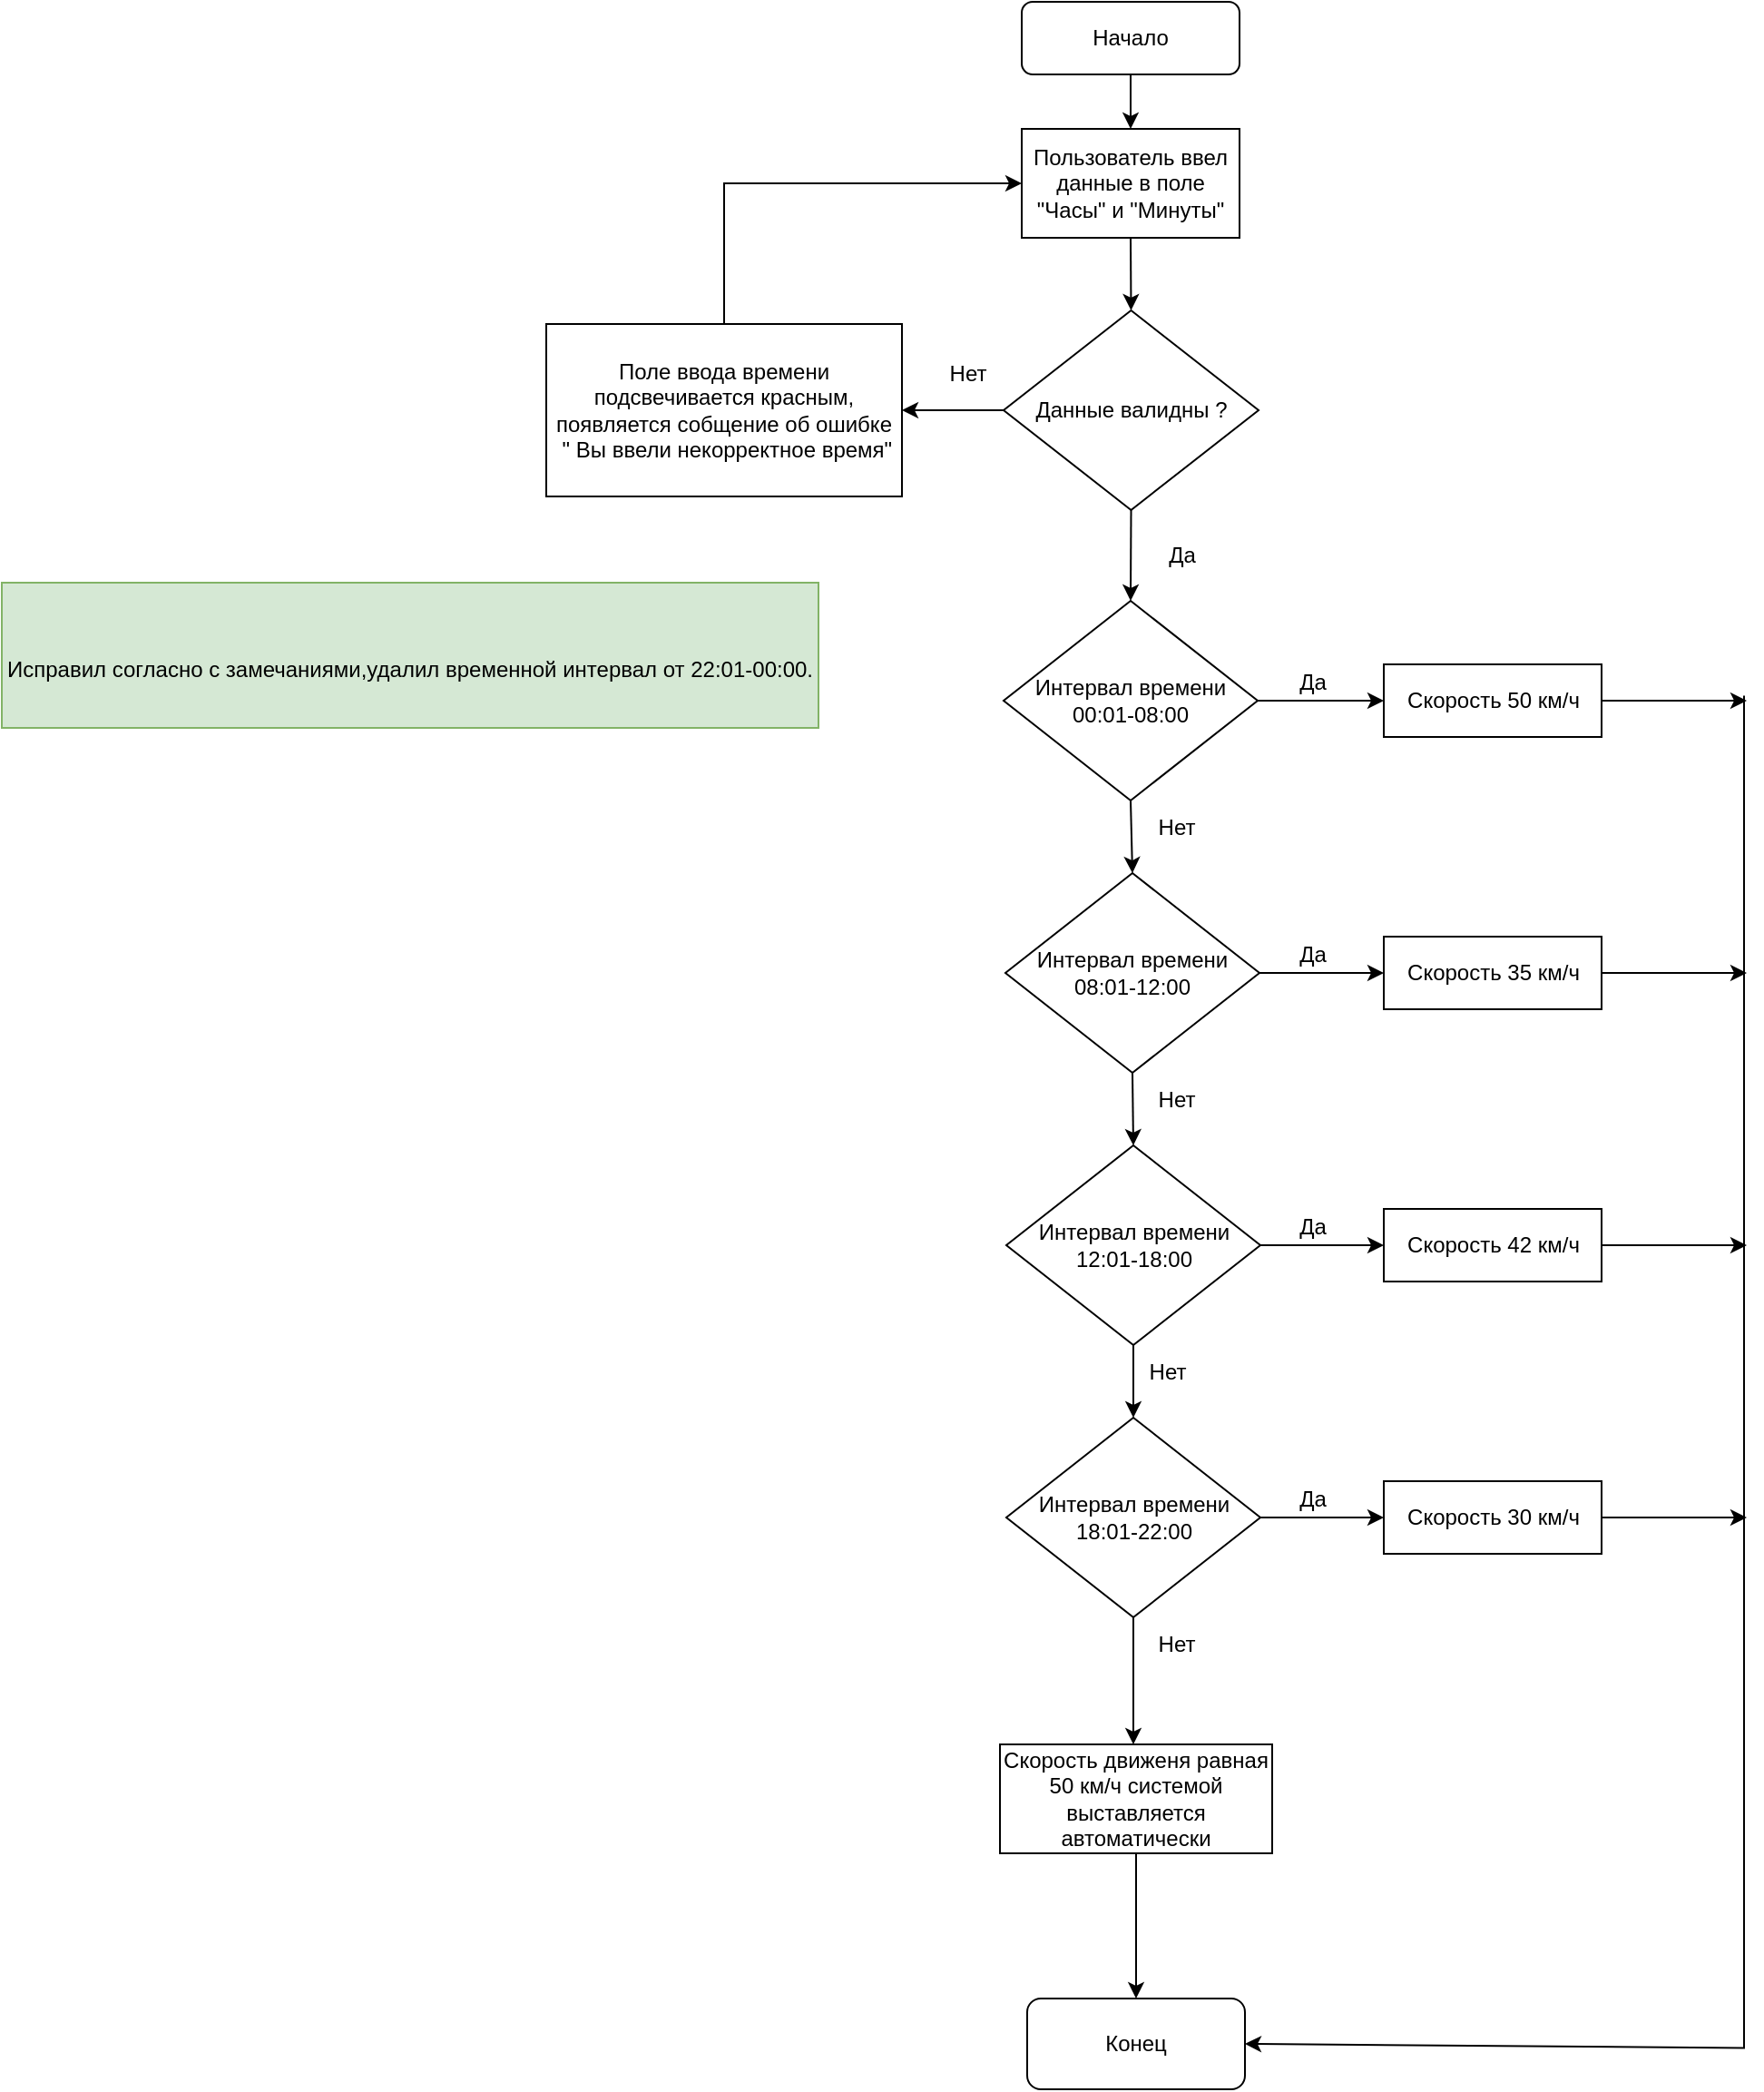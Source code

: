 <mxfile version="22.0.3" type="device">
  <diagram id="rRmtudpdEV8kB-wlNoaQ" name="Page-1">
    <mxGraphModel dx="1418" dy="2482" grid="1" gridSize="10" guides="1" tooltips="1" connect="1" arrows="1" fold="1" page="1" pageScale="1" pageWidth="1169" pageHeight="1654" math="0" shadow="0">
      <root>
        <mxCell id="0" />
        <mxCell id="1" parent="0" />
        <mxCell id="tulF2AGn9xkQMnw531Gr-1" value="Начало" style="rounded=1;whiteSpace=wrap;html=1;" parent="1" vertex="1">
          <mxGeometry x="572" y="-1620" width="120" height="40" as="geometry" />
        </mxCell>
        <mxCell id="tulF2AGn9xkQMnw531Gr-2" value="Конец" style="rounded=1;whiteSpace=wrap;html=1;" parent="1" vertex="1">
          <mxGeometry x="575" y="-520" width="120" height="50" as="geometry" />
        </mxCell>
        <mxCell id="tulF2AGn9xkQMnw531Gr-3" value="Интервал времени 00:01-08:00&lt;span id=&quot;docs-internal-guid-c8c13e67-7fff-5ebe-985f-e387cd297909&quot;&gt;&lt;/span&gt;&lt;span id=&quot;docs-internal-guid-c8c13e67-7fff-5ebe-985f-e387cd297909&quot;&gt;&lt;/span&gt;&lt;span id=&quot;docs-internal-guid-c8c13e67-7fff-5ebe-985f-e387cd297909&quot;&gt;&lt;/span&gt;&lt;span id=&quot;docs-internal-guid-c8c13e67-7fff-5ebe-985f-e387cd297909&quot;&gt;&lt;/span&gt;&lt;span id=&quot;docs-internal-guid-c8c13e67-7fff-5ebe-985f-e387cd297909&quot;&gt;&lt;/span&gt;&lt;span id=&quot;docs-internal-guid-c8c13e67-7fff-5ebe-985f-e387cd297909&quot;&gt;&lt;/span&gt;" style="rhombus;whiteSpace=wrap;html=1;" parent="1" vertex="1">
          <mxGeometry x="562" y="-1290" width="140" height="110" as="geometry" />
        </mxCell>
        <mxCell id="NY18Pyyiv85RpVjz19RC-2" style="edgeStyle=orthogonalEdgeStyle;rounded=0;orthogonalLoop=1;jettySize=auto;html=1;exitX=0.5;exitY=1;exitDx=0;exitDy=0;" parent="1" edge="1">
          <mxGeometry relative="1" as="geometry">
            <mxPoint x="641.5" y="-1265" as="sourcePoint" />
            <mxPoint x="641.5" y="-1265" as="targetPoint" />
          </mxGeometry>
        </mxCell>
        <mxCell id="NY18Pyyiv85RpVjz19RC-7" value="" style="endArrow=classic;html=1;rounded=0;exitX=0.5;exitY=1;exitDx=0;exitDy=0;" parent="1" source="tulF2AGn9xkQMnw531Gr-3" edge="1">
          <mxGeometry width="50" height="50" relative="1" as="geometry">
            <mxPoint x="482" y="-1120" as="sourcePoint" />
            <mxPoint x="631.841" y="-1179.564" as="targetPoint" />
          </mxGeometry>
        </mxCell>
        <mxCell id="NY18Pyyiv85RpVjz19RC-14" value="" style="endArrow=classic;html=1;rounded=0;exitX=1;exitY=0.5;exitDx=0;exitDy=0;entryX=0;entryY=0.5;entryDx=0;entryDy=0;" parent="1" source="tulF2AGn9xkQMnw531Gr-3" target="NY18Pyyiv85RpVjz19RC-49" edge="1">
          <mxGeometry width="50" height="50" relative="1" as="geometry">
            <mxPoint x="732" y="-1210" as="sourcePoint" />
            <mxPoint x="772" y="-1235" as="targetPoint" />
          </mxGeometry>
        </mxCell>
        <mxCell id="NY18Pyyiv85RpVjz19RC-15" value="Да" style="text;html=1;align=center;verticalAlign=middle;resizable=0;points=[];autosize=1;strokeColor=none;fillColor=none;" parent="1" vertex="1">
          <mxGeometry x="712" y="-1260" width="40" height="30" as="geometry" />
        </mxCell>
        <mxCell id="NY18Pyyiv85RpVjz19RC-27" value="Нет" style="text;html=1;align=center;verticalAlign=middle;resizable=0;points=[];autosize=1;strokeColor=none;fillColor=none;" parent="1" vertex="1">
          <mxGeometry x="636.5" y="-1180" width="40" height="30" as="geometry" />
        </mxCell>
        <mxCell id="NY18Pyyiv85RpVjz19RC-31" value="Нет" style="text;html=1;align=center;verticalAlign=middle;resizable=0;points=[];autosize=1;strokeColor=none;fillColor=none;" parent="1" vertex="1">
          <mxGeometry x="636.5" y="-1030" width="40" height="30" as="geometry" />
        </mxCell>
        <mxCell id="NY18Pyyiv85RpVjz19RC-34" value="Нет" style="text;html=1;align=center;verticalAlign=middle;resizable=0;points=[];autosize=1;strokeColor=none;fillColor=none;" parent="1" vertex="1">
          <mxGeometry x="631.5" y="-880" width="40" height="30" as="geometry" />
        </mxCell>
        <mxCell id="NY18Pyyiv85RpVjz19RC-35" value="Интервал времени 08:01-12:00&lt;span id=&quot;docs-internal-guid-c8c13e67-7fff-5ebe-985f-e387cd297909&quot;&gt;&lt;/span&gt;&lt;span id=&quot;docs-internal-guid-c8c13e67-7fff-5ebe-985f-e387cd297909&quot;&gt;&lt;/span&gt;&lt;span id=&quot;docs-internal-guid-c8c13e67-7fff-5ebe-985f-e387cd297909&quot;&gt;&lt;/span&gt;&lt;span id=&quot;docs-internal-guid-c8c13e67-7fff-5ebe-985f-e387cd297909&quot;&gt;&lt;/span&gt;&lt;span id=&quot;docs-internal-guid-c8c13e67-7fff-5ebe-985f-e387cd297909&quot;&gt;&lt;/span&gt;&lt;span id=&quot;docs-internal-guid-c8c13e67-7fff-5ebe-985f-e387cd297909&quot;&gt;&lt;/span&gt;" style="rhombus;whiteSpace=wrap;html=1;" parent="1" vertex="1">
          <mxGeometry x="563" y="-1140" width="140" height="110" as="geometry" />
        </mxCell>
        <mxCell id="NY18Pyyiv85RpVjz19RC-36" value="Интервал времени 12:01-18:00&lt;span id=&quot;docs-internal-guid-c8c13e67-7fff-5ebe-985f-e387cd297909&quot;&gt;&lt;/span&gt;&lt;span id=&quot;docs-internal-guid-c8c13e67-7fff-5ebe-985f-e387cd297909&quot;&gt;&lt;/span&gt;&lt;span id=&quot;docs-internal-guid-c8c13e67-7fff-5ebe-985f-e387cd297909&quot;&gt;&lt;/span&gt;&lt;span id=&quot;docs-internal-guid-c8c13e67-7fff-5ebe-985f-e387cd297909&quot;&gt;&lt;/span&gt;&lt;span id=&quot;docs-internal-guid-c8c13e67-7fff-5ebe-985f-e387cd297909&quot;&gt;&lt;/span&gt;&lt;span id=&quot;docs-internal-guid-c8c13e67-7fff-5ebe-985f-e387cd297909&quot;&gt;&lt;/span&gt;" style="rhombus;whiteSpace=wrap;html=1;" parent="1" vertex="1">
          <mxGeometry x="563.5" y="-990" width="140" height="110" as="geometry" />
        </mxCell>
        <mxCell id="NY18Pyyiv85RpVjz19RC-37" value="Интервал времени 18:01-22:00&lt;span id=&quot;docs-internal-guid-c8c13e67-7fff-5ebe-985f-e387cd297909&quot;&gt;&lt;/span&gt;&lt;span id=&quot;docs-internal-guid-c8c13e67-7fff-5ebe-985f-e387cd297909&quot;&gt;&lt;/span&gt;&lt;span id=&quot;docs-internal-guid-c8c13e67-7fff-5ebe-985f-e387cd297909&quot;&gt;&lt;/span&gt;&lt;span id=&quot;docs-internal-guid-c8c13e67-7fff-5ebe-985f-e387cd297909&quot;&gt;&lt;/span&gt;&lt;span id=&quot;docs-internal-guid-c8c13e67-7fff-5ebe-985f-e387cd297909&quot;&gt;&lt;/span&gt;&lt;span id=&quot;docs-internal-guid-c8c13e67-7fff-5ebe-985f-e387cd297909&quot;&gt;&lt;/span&gt;" style="rhombus;whiteSpace=wrap;html=1;" parent="1" vertex="1">
          <mxGeometry x="563.5" y="-840" width="140" height="110" as="geometry" />
        </mxCell>
        <mxCell id="NY18Pyyiv85RpVjz19RC-38" value="" style="endArrow=classic;html=1;rounded=0;exitX=0.5;exitY=1;exitDx=0;exitDy=0;entryX=0.5;entryY=0;entryDx=0;entryDy=0;" parent="1" source="tulF2AGn9xkQMnw531Gr-3" target="NY18Pyyiv85RpVjz19RC-35" edge="1">
          <mxGeometry width="50" height="50" relative="1" as="geometry">
            <mxPoint x="682" y="-1140" as="sourcePoint" />
            <mxPoint x="732" y="-1190" as="targetPoint" />
          </mxGeometry>
        </mxCell>
        <mxCell id="NY18Pyyiv85RpVjz19RC-39" value="" style="endArrow=classic;html=1;rounded=0;exitX=0.5;exitY=1;exitDx=0;exitDy=0;entryX=0.5;entryY=0;entryDx=0;entryDy=0;" parent="1" source="NY18Pyyiv85RpVjz19RC-35" target="NY18Pyyiv85RpVjz19RC-36" edge="1">
          <mxGeometry width="50" height="50" relative="1" as="geometry">
            <mxPoint x="592" y="-950" as="sourcePoint" />
            <mxPoint x="632" y="-990" as="targetPoint" />
          </mxGeometry>
        </mxCell>
        <mxCell id="NY18Pyyiv85RpVjz19RC-40" value="" style="endArrow=classic;html=1;rounded=0;exitX=0.5;exitY=1;exitDx=0;exitDy=0;entryX=0.5;entryY=0;entryDx=0;entryDy=0;" parent="1" source="NY18Pyyiv85RpVjz19RC-36" target="NY18Pyyiv85RpVjz19RC-37" edge="1">
          <mxGeometry width="50" height="50" relative="1" as="geometry">
            <mxPoint x="722" y="-870" as="sourcePoint" />
            <mxPoint x="772" y="-920" as="targetPoint" />
          </mxGeometry>
        </mxCell>
        <mxCell id="NY18Pyyiv85RpVjz19RC-42" value="Нет" style="text;html=1;align=center;verticalAlign=middle;resizable=0;points=[];autosize=1;strokeColor=none;fillColor=none;" parent="1" vertex="1">
          <mxGeometry x="636.5" y="-730" width="40" height="30" as="geometry" />
        </mxCell>
        <mxCell id="NY18Pyyiv85RpVjz19RC-43" value="" style="endArrow=classic;html=1;rounded=0;exitX=0.5;exitY=1;exitDx=0;exitDy=0;entryX=0.49;entryY=0;entryDx=0;entryDy=0;entryPerimeter=0;" parent="1" source="NY18Pyyiv85RpVjz19RC-37" target="3pQPG_NT8tzMiYnMXHMo-1" edge="1">
          <mxGeometry width="50" height="50" relative="1" as="geometry">
            <mxPoint x="512" y="-660" as="sourcePoint" />
            <mxPoint x="633.5" y="-665" as="targetPoint" />
          </mxGeometry>
        </mxCell>
        <mxCell id="NY18Pyyiv85RpVjz19RC-47" value="" style="endArrow=classic;html=1;rounded=0;exitX=1;exitY=0.5;exitDx=0;exitDy=0;entryX=0;entryY=0.5;entryDx=0;entryDy=0;" parent="1" source="NY18Pyyiv85RpVjz19RC-35" target="NY18Pyyiv85RpVjz19RC-51" edge="1">
          <mxGeometry width="50" height="50" relative="1" as="geometry">
            <mxPoint x="751.5" y="-1120" as="sourcePoint" />
            <mxPoint x="771.5" y="-1085" as="targetPoint" />
          </mxGeometry>
        </mxCell>
        <mxCell id="NY18Pyyiv85RpVjz19RC-48" value="Да" style="text;html=1;align=center;verticalAlign=middle;resizable=0;points=[];autosize=1;strokeColor=none;fillColor=none;" parent="1" vertex="1">
          <mxGeometry x="712" y="-1110" width="40" height="30" as="geometry" />
        </mxCell>
        <mxCell id="NY18Pyyiv85RpVjz19RC-49" value="Скорость 50 км/ч" style="rounded=0;whiteSpace=wrap;html=1;" parent="1" vertex="1">
          <mxGeometry x="771.5" y="-1255" width="120" height="40" as="geometry" />
        </mxCell>
        <mxCell id="NY18Pyyiv85RpVjz19RC-51" value="Скорость 35 км/ч" style="rounded=0;whiteSpace=wrap;html=1;" parent="1" vertex="1">
          <mxGeometry x="771.5" y="-1105" width="120" height="40" as="geometry" />
        </mxCell>
        <mxCell id="NY18Pyyiv85RpVjz19RC-52" value="" style="endArrow=classic;html=1;rounded=0;exitX=1;exitY=0.5;exitDx=0;exitDy=0;entryX=0;entryY=0.5;entryDx=0;entryDy=0;" parent="1" source="NY18Pyyiv85RpVjz19RC-36" target="NY18Pyyiv85RpVjz19RC-54" edge="1">
          <mxGeometry width="50" height="50" relative="1" as="geometry">
            <mxPoint x="712" y="-935.5" as="sourcePoint" />
            <mxPoint x="771.5" y="-935" as="targetPoint" />
          </mxGeometry>
        </mxCell>
        <mxCell id="NY18Pyyiv85RpVjz19RC-53" value="Да" style="text;html=1;align=center;verticalAlign=middle;resizable=0;points=[];autosize=1;strokeColor=none;fillColor=none;" parent="1" vertex="1">
          <mxGeometry x="712" y="-960" width="40" height="30" as="geometry" />
        </mxCell>
        <mxCell id="NY18Pyyiv85RpVjz19RC-54" value="Скорость 42 км/ч" style="rounded=0;whiteSpace=wrap;html=1;" parent="1" vertex="1">
          <mxGeometry x="771.5" y="-955" width="120" height="40" as="geometry" />
        </mxCell>
        <mxCell id="NY18Pyyiv85RpVjz19RC-56" value="Скорость 30 км/ч" style="rounded=0;whiteSpace=wrap;html=1;" parent="1" vertex="1">
          <mxGeometry x="771.5" y="-805" width="120" height="40" as="geometry" />
        </mxCell>
        <mxCell id="NY18Pyyiv85RpVjz19RC-57" value="" style="endArrow=classic;html=1;rounded=0;exitX=1;exitY=0.5;exitDx=0;exitDy=0;entryX=0;entryY=0.5;entryDx=0;entryDy=0;" parent="1" source="NY18Pyyiv85RpVjz19RC-37" target="NY18Pyyiv85RpVjz19RC-56" edge="1">
          <mxGeometry width="50" height="50" relative="1" as="geometry">
            <mxPoint x="713.5" y="-785.5" as="sourcePoint" />
            <mxPoint x="751.5" y="-785" as="targetPoint" />
          </mxGeometry>
        </mxCell>
        <mxCell id="NY18Pyyiv85RpVjz19RC-61" value="Да" style="text;html=1;align=center;verticalAlign=middle;resizable=0;points=[];autosize=1;strokeColor=none;fillColor=none;" parent="1" vertex="1">
          <mxGeometry x="712" y="-810" width="40" height="30" as="geometry" />
        </mxCell>
        <mxCell id="NY18Pyyiv85RpVjz19RC-71" value="" style="endArrow=classic;html=1;rounded=0;exitX=1;exitY=0.5;exitDx=0;exitDy=0;" parent="1" source="NY18Pyyiv85RpVjz19RC-49" edge="1">
          <mxGeometry width="50" height="50" relative="1" as="geometry">
            <mxPoint x="941.5" y="-1200" as="sourcePoint" />
            <mxPoint x="971.5" y="-1235" as="targetPoint" />
          </mxGeometry>
        </mxCell>
        <mxCell id="NY18Pyyiv85RpVjz19RC-72" value="" style="endArrow=classic;html=1;rounded=0;exitX=1;exitY=0.5;exitDx=0;exitDy=0;" parent="1" source="NY18Pyyiv85RpVjz19RC-51" edge="1">
          <mxGeometry width="50" height="50" relative="1" as="geometry">
            <mxPoint x="951.5" y="-1120" as="sourcePoint" />
            <mxPoint x="971.5" y="-1085" as="targetPoint" />
          </mxGeometry>
        </mxCell>
        <mxCell id="NY18Pyyiv85RpVjz19RC-73" value="" style="endArrow=classic;html=1;rounded=0;exitX=1;exitY=0.5;exitDx=0;exitDy=0;" parent="1" source="NY18Pyyiv85RpVjz19RC-54" edge="1">
          <mxGeometry width="50" height="50" relative="1" as="geometry">
            <mxPoint x="981.5" y="-920" as="sourcePoint" />
            <mxPoint x="971.5" y="-935" as="targetPoint" />
          </mxGeometry>
        </mxCell>
        <mxCell id="NY18Pyyiv85RpVjz19RC-74" value="" style="endArrow=classic;html=1;rounded=0;exitX=1;exitY=0.5;exitDx=0;exitDy=0;" parent="1" source="NY18Pyyiv85RpVjz19RC-56" edge="1">
          <mxGeometry width="50" height="50" relative="1" as="geometry">
            <mxPoint x="901.5" y="-785.5" as="sourcePoint" />
            <mxPoint x="971.5" y="-785" as="targetPoint" />
          </mxGeometry>
        </mxCell>
        <mxCell id="NY18Pyyiv85RpVjz19RC-76" value="" style="endArrow=classic;html=1;rounded=0;entryX=1;entryY=0.5;entryDx=0;entryDy=0;" parent="1" target="tulF2AGn9xkQMnw531Gr-2" edge="1">
          <mxGeometry width="50" height="50" relative="1" as="geometry">
            <mxPoint x="970" y="-1237.75" as="sourcePoint" />
            <mxPoint x="775.5" y="-492.25" as="targetPoint" />
            <Array as="points">
              <mxPoint x="970" y="-1207.75" />
              <mxPoint x="970" y="-492.75" />
            </Array>
          </mxGeometry>
        </mxCell>
        <mxCell id="_tToh8vuLwHnjNAhhlxJ-4" value="Пользователь ввел данные в поле &quot;Часы&quot; и &quot;Минуты&quot;" style="rounded=0;whiteSpace=wrap;html=1;" parent="1" vertex="1">
          <mxGeometry x="572" y="-1550" width="120" height="60" as="geometry" />
        </mxCell>
        <mxCell id="_tToh8vuLwHnjNAhhlxJ-5" value="" style="endArrow=classic;html=1;rounded=0;exitX=0.5;exitY=1;exitDx=0;exitDy=0;" parent="1" source="tulF2AGn9xkQMnw531Gr-1" target="_tToh8vuLwHnjNAhhlxJ-4" edge="1">
          <mxGeometry width="50" height="50" relative="1" as="geometry">
            <mxPoint x="491.75" y="-1410" as="sourcePoint" />
            <mxPoint x="541.75" y="-1460" as="targetPoint" />
          </mxGeometry>
        </mxCell>
        <mxCell id="_tToh8vuLwHnjNAhhlxJ-6" value="Данные валидны ?" style="rhombus;whiteSpace=wrap;html=1;" parent="1" vertex="1">
          <mxGeometry x="562" y="-1450" width="140.5" height="110" as="geometry" />
        </mxCell>
        <mxCell id="_tToh8vuLwHnjNAhhlxJ-7" value="" style="endArrow=classic;html=1;rounded=0;exitX=0.5;exitY=1;exitDx=0;exitDy=0;entryX=0.5;entryY=0;entryDx=0;entryDy=0;" parent="1" source="_tToh8vuLwHnjNAhhlxJ-4" target="_tToh8vuLwHnjNAhhlxJ-6" edge="1">
          <mxGeometry width="50" height="50" relative="1" as="geometry">
            <mxPoint x="391.75" y="-1360" as="sourcePoint" />
            <mxPoint x="632" y="-1460" as="targetPoint" />
          </mxGeometry>
        </mxCell>
        <mxCell id="_tToh8vuLwHnjNAhhlxJ-10" value="Да" style="text;html=1;align=center;verticalAlign=middle;resizable=0;points=[];autosize=1;strokeColor=none;fillColor=none;" parent="1" vertex="1">
          <mxGeometry x="640" y="-1330" width="40" height="30" as="geometry" />
        </mxCell>
        <mxCell id="_tToh8vuLwHnjNAhhlxJ-11" value="Поле ввода времени подсвечивается красным, появляется собщение об ошибке&lt;br&gt;&amp;nbsp;&quot; Вы ввели некорректное время&quot;" style="rounded=0;whiteSpace=wrap;html=1;" parent="1" vertex="1">
          <mxGeometry x="310" y="-1442.5" width="196" height="95" as="geometry" />
        </mxCell>
        <mxCell id="_tToh8vuLwHnjNAhhlxJ-14" value="Нет" style="text;html=1;align=center;verticalAlign=middle;resizable=0;points=[];autosize=1;strokeColor=none;fillColor=none;" parent="1" vertex="1">
          <mxGeometry x="522" y="-1430" width="40" height="30" as="geometry" />
        </mxCell>
        <mxCell id="j7YFZ9NBwcd3Pi2K1XoI-1" value="" style="endArrow=classic;html=1;rounded=0;exitX=0.5;exitY=1;exitDx=0;exitDy=0;entryX=0.5;entryY=0;entryDx=0;entryDy=0;" parent="1" source="_tToh8vuLwHnjNAhhlxJ-6" edge="1">
          <mxGeometry width="50" height="50" relative="1" as="geometry">
            <mxPoint x="490" y="-1240" as="sourcePoint" />
            <mxPoint x="632" y="-1290" as="targetPoint" />
          </mxGeometry>
        </mxCell>
        <mxCell id="j7YFZ9NBwcd3Pi2K1XoI-9" value="" style="endArrow=classic;html=1;rounded=0;exitX=0;exitY=0.5;exitDx=0;exitDy=0;entryX=1;entryY=0.5;entryDx=0;entryDy=0;" parent="1" source="_tToh8vuLwHnjNAhhlxJ-6" target="_tToh8vuLwHnjNAhhlxJ-11" edge="1">
          <mxGeometry width="50" height="50" relative="1" as="geometry">
            <mxPoint x="520" y="-1280" as="sourcePoint" />
            <mxPoint x="570" y="-1330" as="targetPoint" />
          </mxGeometry>
        </mxCell>
        <mxCell id="j7YFZ9NBwcd3Pi2K1XoI-11" value="" style="endArrow=classic;html=1;rounded=0;exitX=0.5;exitY=0;exitDx=0;exitDy=0;entryX=0;entryY=0.5;entryDx=0;entryDy=0;" parent="1" source="_tToh8vuLwHnjNAhhlxJ-11" target="_tToh8vuLwHnjNAhhlxJ-4" edge="1">
          <mxGeometry width="50" height="50" relative="1" as="geometry">
            <mxPoint x="400" y="-1520" as="sourcePoint" />
            <mxPoint x="450" y="-1570" as="targetPoint" />
            <Array as="points">
              <mxPoint x="408" y="-1520" />
            </Array>
          </mxGeometry>
        </mxCell>
        <mxCell id="pETom5Glsn3KzNN4bPEh-1" value="&lt;div&gt;&lt;br&gt;&lt;/div&gt;&lt;div&gt;Исправил согласно с замечаниями,удалил временной интервал от 22:01-00:00.&lt;/div&gt;&lt;div&gt;&lt;/div&gt;" style="rounded=0;whiteSpace=wrap;html=1;fillColor=#d5e8d4;strokeColor=#82b366;" parent="1" vertex="1">
          <mxGeometry x="10" y="-1300" width="450" height="80" as="geometry" />
        </mxCell>
        <mxCell id="3pQPG_NT8tzMiYnMXHMo-1" value="Скорость движеня равная 50 км/ч системой выставляется автоматически" style="rounded=0;whiteSpace=wrap;html=1;" vertex="1" parent="1">
          <mxGeometry x="560" y="-660" width="150" height="60" as="geometry" />
        </mxCell>
        <mxCell id="3pQPG_NT8tzMiYnMXHMo-3" value="" style="endArrow=classic;html=1;rounded=0;exitX=0.5;exitY=1;exitDx=0;exitDy=0;entryX=0.5;entryY=0;entryDx=0;entryDy=0;" edge="1" parent="1" source="3pQPG_NT8tzMiYnMXHMo-1" target="tulF2AGn9xkQMnw531Gr-2">
          <mxGeometry width="50" height="50" relative="1" as="geometry">
            <mxPoint x="660" y="-510" as="sourcePoint" />
            <mxPoint x="650" y="-530" as="targetPoint" />
          </mxGeometry>
        </mxCell>
      </root>
    </mxGraphModel>
  </diagram>
</mxfile>

